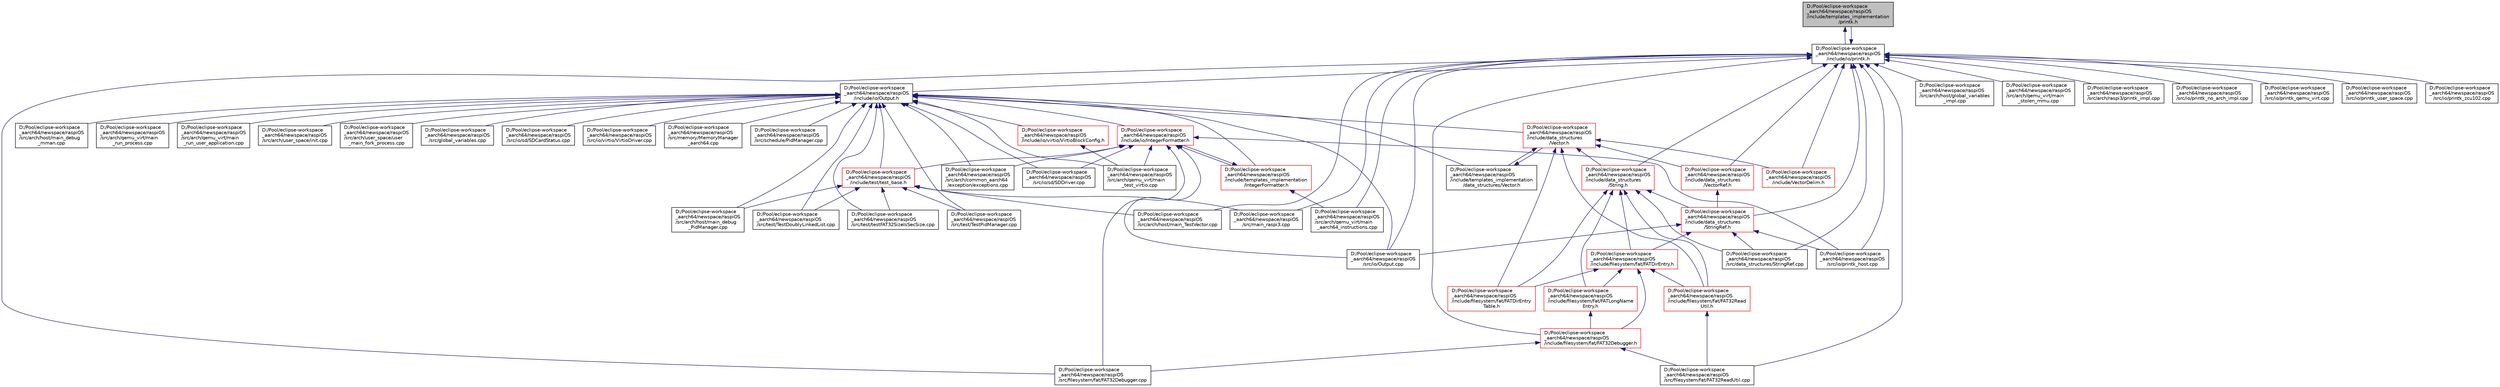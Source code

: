 digraph "D:/Pool/eclipse-workspace_aarch64/newspace/raspiOS/include/templates_implementation/printk.h"
{
  edge [fontname="Helvetica",fontsize="10",labelfontname="Helvetica",labelfontsize="10"];
  node [fontname="Helvetica",fontsize="10",shape=record];
  Node1796 [label="D:/Pool/eclipse-workspace\l_aarch64/newspace/raspiOS\l/include/templates_implementation\l/printk.h",height=0.2,width=0.4,color="black", fillcolor="grey75", style="filled", fontcolor="black"];
  Node1796 -> Node1797 [dir="back",color="midnightblue",fontsize="10",style="solid",fontname="Helvetica"];
  Node1797 [label="D:/Pool/eclipse-workspace\l_aarch64/newspace/raspiOS\l/include/io/printk.h",height=0.2,width=0.4,color="black", fillcolor="white", style="filled",URL="$dd/d17/io_2printk_8h.html"];
  Node1797 -> Node1798 [dir="back",color="midnightblue",fontsize="10",style="solid",fontname="Helvetica"];
  Node1798 [label="D:/Pool/eclipse-workspace\l_aarch64/newspace/raspiOS\l/include/io/Output.h",height=0.2,width=0.4,color="black", fillcolor="white", style="filled",URL="$d6/d77/_output_8h.html"];
  Node1798 -> Node1799 [dir="back",color="midnightblue",fontsize="10",style="solid",fontname="Helvetica"];
  Node1799 [label="D:/Pool/eclipse-workspace\l_aarch64/newspace/raspiOS\l/include/io/IntegerFormatter.h",height=0.2,width=0.4,color="red", fillcolor="white", style="filled",URL="$d5/d7b/io_2_integer_formatter_8h.html"];
  Node1799 -> Node1838 [dir="back",color="midnightblue",fontsize="10",style="solid",fontname="Helvetica"];
  Node1838 [label="D:/Pool/eclipse-workspace\l_aarch64/newspace/raspiOS\l/include/templates_implementation\l/IntegerFormatter.h",height=0.2,width=0.4,color="red", fillcolor="white", style="filled",URL="$dc/d84/templates__implementation_2_integer_formatter_8h.html"];
  Node1838 -> Node1799 [dir="back",color="midnightblue",fontsize="10",style="solid",fontname="Helvetica"];
  Node1838 -> Node1832 [dir="back",color="midnightblue",fontsize="10",style="solid",fontname="Helvetica"];
  Node1832 [label="D:/Pool/eclipse-workspace\l_aarch64/newspace/raspiOS\l/src/arch/qemu_virt/main\l_aarch64_instructions.cpp",height=0.2,width=0.4,color="black", fillcolor="white", style="filled",URL="$d3/d1d/main__aarch64__instructions_8cpp.html"];
  Node1799 -> Node1842 [dir="back",color="midnightblue",fontsize="10",style="solid",fontname="Helvetica"];
  Node1842 [label="D:/Pool/eclipse-workspace\l_aarch64/newspace/raspiOS\l/include/test/test_base.h",height=0.2,width=0.4,color="red", fillcolor="white", style="filled",URL="$dc/d74/test__base_8h.html"];
  Node1842 -> Node1845 [dir="back",color="midnightblue",fontsize="10",style="solid",fontname="Helvetica"];
  Node1845 [label="D:/Pool/eclipse-workspace\l_aarch64/newspace/raspiOS\l/src/arch/host/main_debug\l_PidManager.cpp",height=0.2,width=0.4,color="black", fillcolor="white", style="filled",URL="$d1/d40/main__debug___pid_manager_8cpp.html"];
  Node1842 -> Node1847 [dir="back",color="midnightblue",fontsize="10",style="solid",fontname="Helvetica"];
  Node1847 [label="D:/Pool/eclipse-workspace\l_aarch64/newspace/raspiOS\l/src/arch/host/main_TestVector.cpp",height=0.2,width=0.4,color="black", fillcolor="white", style="filled",URL="$d5/d46/main___test_vector_8cpp.html"];
  Node1842 -> Node1848 [dir="back",color="midnightblue",fontsize="10",style="solid",fontname="Helvetica"];
  Node1848 [label="D:/Pool/eclipse-workspace\l_aarch64/newspace/raspiOS\l/src/main_raspi3.cpp",height=0.2,width=0.4,color="black", fillcolor="white", style="filled",URL="$d6/d05/main__raspi3_8cpp.html"];
  Node1842 -> Node1849 [dir="back",color="midnightblue",fontsize="10",style="solid",fontname="Helvetica"];
  Node1849 [label="D:/Pool/eclipse-workspace\l_aarch64/newspace/raspiOS\l/src/test/TestDoublyLinkedList.cpp",height=0.2,width=0.4,color="black", fillcolor="white", style="filled",URL="$d4/d96/_test_doubly_linked_list_8cpp.html"];
  Node1842 -> Node1850 [dir="back",color="midnightblue",fontsize="10",style="solid",fontname="Helvetica"];
  Node1850 [label="D:/Pool/eclipse-workspace\l_aarch64/newspace/raspiOS\l/src/test/testFAT32SizeIsSecSize.cpp",height=0.2,width=0.4,color="black", fillcolor="white", style="filled",URL="$d1/d9f/test_f_a_t32_size_is_sec_size_8cpp.html"];
  Node1842 -> Node1851 [dir="back",color="midnightblue",fontsize="10",style="solid",fontname="Helvetica"];
  Node1851 [label="D:/Pool/eclipse-workspace\l_aarch64/newspace/raspiOS\l/src/test/TestPidManager.cpp",height=0.2,width=0.4,color="black", fillcolor="white", style="filled",URL="$d9/d4f/_test_pid_manager_8cpp.html"];
  Node1799 -> Node1805 [dir="back",color="midnightblue",fontsize="10",style="solid",fontname="Helvetica"];
  Node1805 [label="D:/Pool/eclipse-workspace\l_aarch64/newspace/raspiOS\l/src/arch/common_aarch64\l/exception/exceptions.cpp",height=0.2,width=0.4,color="black", fillcolor="white", style="filled",URL="$dd/d12/exceptions_8cpp.html"];
  Node1799 -> Node1852 [dir="back",color="midnightblue",fontsize="10",style="solid",fontname="Helvetica"];
  Node1852 [label="D:/Pool/eclipse-workspace\l_aarch64/newspace/raspiOS\l/src/arch/qemu_virt/main\l_test_virtio.cpp",height=0.2,width=0.4,color="black", fillcolor="white", style="filled",URL="$d0/d67/main__test__virtio_8cpp.html"];
  Node1799 -> Node1853 [dir="back",color="midnightblue",fontsize="10",style="solid",fontname="Helvetica"];
  Node1853 [label="D:/Pool/eclipse-workspace\l_aarch64/newspace/raspiOS\l/src/filesystem/fat/FAT32Debugger.cpp",height=0.2,width=0.4,color="black", fillcolor="white", style="filled",URL="$d7/de4/_f_a_t32_debugger_8cpp.html"];
  Node1799 -> Node1855 [dir="back",color="midnightblue",fontsize="10",style="solid",fontname="Helvetica"];
  Node1855 [label="D:/Pool/eclipse-workspace\l_aarch64/newspace/raspiOS\l/src/io/Output.cpp",height=0.2,width=0.4,color="black", fillcolor="white", style="filled",URL="$dd/d4c/_output_8cpp.html"];
  Node1799 -> Node1856 [dir="back",color="midnightblue",fontsize="10",style="solid",fontname="Helvetica"];
  Node1856 [label="D:/Pool/eclipse-workspace\l_aarch64/newspace/raspiOS\l/src/io/printk_host.cpp",height=0.2,width=0.4,color="black", fillcolor="white", style="filled",URL="$d2/d67/printk__host_8cpp.html"];
  Node1799 -> Node1857 [dir="back",color="midnightblue",fontsize="10",style="solid",fontname="Helvetica"];
  Node1857 [label="D:/Pool/eclipse-workspace\l_aarch64/newspace/raspiOS\l/src/io/sd/SDDriver.cpp",height=0.2,width=0.4,color="black", fillcolor="white", style="filled",URL="$d9/d31/_s_d_driver_8cpp.html"];
  Node1798 -> Node1838 [dir="back",color="midnightblue",fontsize="10",style="solid",fontname="Helvetica"];
  Node1798 -> Node1858 [dir="back",color="midnightblue",fontsize="10",style="solid",fontname="Helvetica"];
  Node1858 [label="D:/Pool/eclipse-workspace\l_aarch64/newspace/raspiOS\l/include/data_structures\l/Vector.h",height=0.2,width=0.4,color="red", fillcolor="white", style="filled",URL="$d0/d70/data__structures_2_vector_8h.html"];
  Node1858 -> Node1859 [dir="back",color="midnightblue",fontsize="10",style="solid",fontname="Helvetica"];
  Node1859 [label="D:/Pool/eclipse-workspace\l_aarch64/newspace/raspiOS\l/include/data_structures\l/String.h",height=0.2,width=0.4,color="red", fillcolor="white", style="filled",URL="$db/db5/_string_8h.html"];
  Node1859 -> Node1860 [dir="back",color="midnightblue",fontsize="10",style="solid",fontname="Helvetica"];
  Node1860 [label="D:/Pool/eclipse-workspace\l_aarch64/newspace/raspiOS\l/include/data_structures\l/StringRef.h",height=0.2,width=0.4,color="red", fillcolor="white", style="filled",URL="$da/d55/_string_ref_8h.html"];
  Node1860 -> Node1861 [dir="back",color="midnightblue",fontsize="10",style="solid",fontname="Helvetica"];
  Node1861 [label="D:/Pool/eclipse-workspace\l_aarch64/newspace/raspiOS\l/include/filesystem/fat/FATDirEntry.h",height=0.2,width=0.4,color="red", fillcolor="white", style="filled",URL="$d9/de5/_f_a_t_dir_entry_8h.html"];
  Node1861 -> Node1862 [dir="back",color="midnightblue",fontsize="10",style="solid",fontname="Helvetica"];
  Node1862 [label="D:/Pool/eclipse-workspace\l_aarch64/newspace/raspiOS\l/include/filesystem/fat/FAT32Debugger.h",height=0.2,width=0.4,color="red", fillcolor="white", style="filled",URL="$d5/d42/_f_a_t32_debugger_8h.html"];
  Node1862 -> Node1853 [dir="back",color="midnightblue",fontsize="10",style="solid",fontname="Helvetica"];
  Node1862 -> Node1863 [dir="back",color="midnightblue",fontsize="10",style="solid",fontname="Helvetica"];
  Node1863 [label="D:/Pool/eclipse-workspace\l_aarch64/newspace/raspiOS\l/src/filesystem/fat/FAT32ReadUtil.cpp",height=0.2,width=0.4,color="black", fillcolor="white", style="filled",URL="$d7/d79/_f_a_t32_read_util_8cpp.html"];
  Node1861 -> Node1864 [dir="back",color="midnightblue",fontsize="10",style="solid",fontname="Helvetica"];
  Node1864 [label="D:/Pool/eclipse-workspace\l_aarch64/newspace/raspiOS\l/include/filesystem/fat/FATLongName\lEntry.h",height=0.2,width=0.4,color="red", fillcolor="white", style="filled",URL="$da/d0d/_f_a_t_long_name_entry_8h.html"];
  Node1864 -> Node1862 [dir="back",color="midnightblue",fontsize="10",style="solid",fontname="Helvetica"];
  Node1861 -> Node1867 [dir="back",color="midnightblue",fontsize="10",style="solid",fontname="Helvetica"];
  Node1867 [label="D:/Pool/eclipse-workspace\l_aarch64/newspace/raspiOS\l/include/filesystem/fat/FAT32Read\lUtil.h",height=0.2,width=0.4,color="red", fillcolor="white", style="filled",URL="$d6/dbc/_f_a_t32_read_util_8h.html"];
  Node1867 -> Node1863 [dir="back",color="midnightblue",fontsize="10",style="solid",fontname="Helvetica"];
  Node1861 -> Node1868 [dir="back",color="midnightblue",fontsize="10",style="solid",fontname="Helvetica"];
  Node1868 [label="D:/Pool/eclipse-workspace\l_aarch64/newspace/raspiOS\l/include/filesystem/fat/FATDirEntry\lTable.h",height=0.2,width=0.4,color="red", fillcolor="white", style="filled",URL="$de/d48/_f_a_t_dir_entry_table_8h.html"];
  Node1860 -> Node1869 [dir="back",color="midnightblue",fontsize="10",style="solid",fontname="Helvetica"];
  Node1869 [label="D:/Pool/eclipse-workspace\l_aarch64/newspace/raspiOS\l/src/data_structures/StringRef.cpp",height=0.2,width=0.4,color="black", fillcolor="white", style="filled",URL="$da/d40/_string_ref_8cpp.html"];
  Node1860 -> Node1855 [dir="back",color="midnightblue",fontsize="10",style="solid",fontname="Helvetica"];
  Node1860 -> Node1856 [dir="back",color="midnightblue",fontsize="10",style="solid",fontname="Helvetica"];
  Node1859 -> Node1861 [dir="back",color="midnightblue",fontsize="10",style="solid",fontname="Helvetica"];
  Node1859 -> Node1864 [dir="back",color="midnightblue",fontsize="10",style="solid",fontname="Helvetica"];
  Node1859 -> Node1867 [dir="back",color="midnightblue",fontsize="10",style="solid",fontname="Helvetica"];
  Node1859 -> Node1868 [dir="back",color="midnightblue",fontsize="10",style="solid",fontname="Helvetica"];
  Node1859 -> Node1869 [dir="back",color="midnightblue",fontsize="10",style="solid",fontname="Helvetica"];
  Node1858 -> Node1872 [dir="back",color="midnightblue",fontsize="10",style="solid",fontname="Helvetica"];
  Node1872 [label="D:/Pool/eclipse-workspace\l_aarch64/newspace/raspiOS\l/include/templates_implementation\l/data_structures/Vector.h",height=0.2,width=0.4,color="black", fillcolor="white", style="filled",URL="$d6/d5d/templates__implementation_2data__structures_2_vector_8h.html"];
  Node1872 -> Node1858 [dir="back",color="midnightblue",fontsize="10",style="solid",fontname="Helvetica"];
  Node1858 -> Node1873 [dir="back",color="midnightblue",fontsize="10",style="solid",fontname="Helvetica"];
  Node1873 [label="D:/Pool/eclipse-workspace\l_aarch64/newspace/raspiOS\l/include/data_structures\l/VectorRef.h",height=0.2,width=0.4,color="red", fillcolor="white", style="filled",URL="$da/d95/data__structures_2_vector_ref_8h.html"];
  Node1873 -> Node1860 [dir="back",color="midnightblue",fontsize="10",style="solid",fontname="Helvetica"];
  Node1858 -> Node1867 [dir="back",color="midnightblue",fontsize="10",style="solid",fontname="Helvetica"];
  Node1858 -> Node1868 [dir="back",color="midnightblue",fontsize="10",style="solid",fontname="Helvetica"];
  Node1858 -> Node1880 [dir="back",color="midnightblue",fontsize="10",style="solid",fontname="Helvetica"];
  Node1880 [label="D:/Pool/eclipse-workspace\l_aarch64/newspace/raspiOS\l/include/VectorDelim.h",height=0.2,width=0.4,color="red", fillcolor="white", style="filled",URL="$db/de1/_vector_delim_8h.html"];
  Node1798 -> Node1872 [dir="back",color="midnightblue",fontsize="10",style="solid",fontname="Helvetica"];
  Node1798 -> Node1884 [dir="back",color="midnightblue",fontsize="10",style="solid",fontname="Helvetica"];
  Node1884 [label="D:/Pool/eclipse-workspace\l_aarch64/newspace/raspiOS\l/include/io/virtio/VirtioBlockConfig.h",height=0.2,width=0.4,color="red", fillcolor="white", style="filled",URL="$d8/d89/_virtio_block_config_8h.html"];
  Node1884 -> Node1852 [dir="back",color="midnightblue",fontsize="10",style="solid",fontname="Helvetica"];
  Node1798 -> Node1842 [dir="back",color="midnightblue",fontsize="10",style="solid",fontname="Helvetica"];
  Node1798 -> Node1805 [dir="back",color="midnightblue",fontsize="10",style="solid",fontname="Helvetica"];
  Node1798 -> Node1844 [dir="back",color="midnightblue",fontsize="10",style="solid",fontname="Helvetica"];
  Node1844 [label="D:/Pool/eclipse-workspace\l_aarch64/newspace/raspiOS\l/src/arch/host/main_debug\l_mman.cpp",height=0.2,width=0.4,color="black", fillcolor="white", style="filled",URL="$d2/d6d/main__debug__mman_8cpp.html"];
  Node1798 -> Node1845 [dir="back",color="midnightblue",fontsize="10",style="solid",fontname="Helvetica"];
  Node1798 -> Node1806 [dir="back",color="midnightblue",fontsize="10",style="solid",fontname="Helvetica"];
  Node1806 [label="D:/Pool/eclipse-workspace\l_aarch64/newspace/raspiOS\l/src/arch/qemu_virt/main\l_run_process.cpp",height=0.2,width=0.4,color="black", fillcolor="white", style="filled",URL="$d9/d35/main__run__process_8cpp.html"];
  Node1798 -> Node1816 [dir="back",color="midnightblue",fontsize="10",style="solid",fontname="Helvetica"];
  Node1816 [label="D:/Pool/eclipse-workspace\l_aarch64/newspace/raspiOS\l/src/arch/qemu_virt/main\l_run_user_application.cpp",height=0.2,width=0.4,color="black", fillcolor="white", style="filled",URL="$d3/d50/main__run__user__application_8cpp.html"];
  Node1798 -> Node1852 [dir="back",color="midnightblue",fontsize="10",style="solid",fontname="Helvetica"];
  Node1798 -> Node1829 [dir="back",color="midnightblue",fontsize="10",style="solid",fontname="Helvetica"];
  Node1829 [label="D:/Pool/eclipse-workspace\l_aarch64/newspace/raspiOS\l/src/arch/user_space/init.cpp",height=0.2,width=0.4,color="black", fillcolor="white", style="filled",URL="$d0/dc9/init_8cpp.html"];
  Node1798 -> Node1809 [dir="back",color="midnightblue",fontsize="10",style="solid",fontname="Helvetica"];
  Node1809 [label="D:/Pool/eclipse-workspace\l_aarch64/newspace/raspiOS\l/src/arch/user_space/user\l_main_fork_process.cpp",height=0.2,width=0.4,color="black", fillcolor="white", style="filled",URL="$d0/ddd/user__main__fork__process_8cpp.html"];
  Node1798 -> Node1828 [dir="back",color="midnightblue",fontsize="10",style="solid",fontname="Helvetica"];
  Node1828 [label="D:/Pool/eclipse-workspace\l_aarch64/newspace/raspiOS\l/src/global_variables.cpp",height=0.2,width=0.4,color="black", fillcolor="white", style="filled",URL="$d9/d90/global__variables_8cpp.html"];
  Node1798 -> Node1855 [dir="back",color="midnightblue",fontsize="10",style="solid",fontname="Helvetica"];
  Node1798 -> Node1886 [dir="back",color="midnightblue",fontsize="10",style="solid",fontname="Helvetica"];
  Node1886 [label="D:/Pool/eclipse-workspace\l_aarch64/newspace/raspiOS\l/src/io/sd/SDCardStatus.cpp",height=0.2,width=0.4,color="black", fillcolor="white", style="filled",URL="$de/dd5/_s_d_card_status_8cpp.html"];
  Node1798 -> Node1857 [dir="back",color="midnightblue",fontsize="10",style="solid",fontname="Helvetica"];
  Node1798 -> Node1887 [dir="back",color="midnightblue",fontsize="10",style="solid",fontname="Helvetica"];
  Node1887 [label="D:/Pool/eclipse-workspace\l_aarch64/newspace/raspiOS\l/src/io/virtio/VirtioDriver.cpp",height=0.2,width=0.4,color="black", fillcolor="white", style="filled",URL="$db/d70/_virtio_driver_8cpp.html"];
  Node1798 -> Node1888 [dir="back",color="midnightblue",fontsize="10",style="solid",fontname="Helvetica"];
  Node1888 [label="D:/Pool/eclipse-workspace\l_aarch64/newspace/raspiOS\l/src/memory/MemoryManager\l_aarch64.cpp",height=0.2,width=0.4,color="black", fillcolor="white", style="filled",URL="$d7/dec/_memory_manager__aarch64_8cpp.html"];
  Node1798 -> Node1889 [dir="back",color="midnightblue",fontsize="10",style="solid",fontname="Helvetica"];
  Node1889 [label="D:/Pool/eclipse-workspace\l_aarch64/newspace/raspiOS\l/src/schedule/PidManager.cpp",height=0.2,width=0.4,color="black", fillcolor="white", style="filled",URL="$dd/d33/_pid_manager_8cpp.html"];
  Node1798 -> Node1849 [dir="back",color="midnightblue",fontsize="10",style="solid",fontname="Helvetica"];
  Node1798 -> Node1850 [dir="back",color="midnightblue",fontsize="10",style="solid",fontname="Helvetica"];
  Node1798 -> Node1851 [dir="back",color="midnightblue",fontsize="10",style="solid",fontname="Helvetica"];
  Node1797 -> Node1796 [dir="back",color="midnightblue",fontsize="10",style="solid",fontname="Helvetica"];
  Node1797 -> Node1859 [dir="back",color="midnightblue",fontsize="10",style="solid",fontname="Helvetica"];
  Node1797 -> Node1873 [dir="back",color="midnightblue",fontsize="10",style="solid",fontname="Helvetica"];
  Node1797 -> Node1860 [dir="back",color="midnightblue",fontsize="10",style="solid",fontname="Helvetica"];
  Node1797 -> Node1862 [dir="back",color="midnightblue",fontsize="10",style="solid",fontname="Helvetica"];
  Node1797 -> Node1880 [dir="back",color="midnightblue",fontsize="10",style="solid",fontname="Helvetica"];
  Node1797 -> Node1890 [dir="back",color="midnightblue",fontsize="10",style="solid",fontname="Helvetica"];
  Node1890 [label="D:/Pool/eclipse-workspace\l_aarch64/newspace/raspiOS\l/src/arch/host/global_variables\l_impl.cpp",height=0.2,width=0.4,color="black", fillcolor="white", style="filled",URL="$d9/dcc/global__variables__impl_8cpp.html"];
  Node1797 -> Node1847 [dir="back",color="midnightblue",fontsize="10",style="solid",fontname="Helvetica"];
  Node1797 -> Node1832 [dir="back",color="midnightblue",fontsize="10",style="solid",fontname="Helvetica"];
  Node1797 -> Node1891 [dir="back",color="midnightblue",fontsize="10",style="solid",fontname="Helvetica"];
  Node1891 [label="D:/Pool/eclipse-workspace\l_aarch64/newspace/raspiOS\l/src/arch/qemu_virt/main\l_stolen_mmu.cpp",height=0.2,width=0.4,color="black", fillcolor="white", style="filled",URL="$db/dc9/main__stolen__mmu_8cpp.html"];
  Node1797 -> Node1892 [dir="back",color="midnightblue",fontsize="10",style="solid",fontname="Helvetica"];
  Node1892 [label="D:/Pool/eclipse-workspace\l_aarch64/newspace/raspiOS\l/src/arch/raspi3/printk_impl.cpp",height=0.2,width=0.4,color="black", fillcolor="white", style="filled",URL="$d5/d68/printk__impl_8cpp.html"];
  Node1797 -> Node1869 [dir="back",color="midnightblue",fontsize="10",style="solid",fontname="Helvetica"];
  Node1797 -> Node1853 [dir="back",color="midnightblue",fontsize="10",style="solid",fontname="Helvetica"];
  Node1797 -> Node1863 [dir="back",color="midnightblue",fontsize="10",style="solid",fontname="Helvetica"];
  Node1797 -> Node1855 [dir="back",color="midnightblue",fontsize="10",style="solid",fontname="Helvetica"];
  Node1797 -> Node1856 [dir="back",color="midnightblue",fontsize="10",style="solid",fontname="Helvetica"];
  Node1797 -> Node1893 [dir="back",color="midnightblue",fontsize="10",style="solid",fontname="Helvetica"];
  Node1893 [label="D:/Pool/eclipse-workspace\l_aarch64/newspace/raspiOS\l/src/io/printk_no_arch_impl.cpp",height=0.2,width=0.4,color="black", fillcolor="white", style="filled",URL="$d9/da2/printk__no__arch__impl_8cpp.html"];
  Node1797 -> Node1894 [dir="back",color="midnightblue",fontsize="10",style="solid",fontname="Helvetica"];
  Node1894 [label="D:/Pool/eclipse-workspace\l_aarch64/newspace/raspiOS\l/src/io/printk_qemu_virt.cpp",height=0.2,width=0.4,color="black", fillcolor="white", style="filled",URL="$da/dc0/printk__qemu__virt_8cpp.html"];
  Node1797 -> Node1811 [dir="back",color="midnightblue",fontsize="10",style="solid",fontname="Helvetica"];
  Node1811 [label="D:/Pool/eclipse-workspace\l_aarch64/newspace/raspiOS\l/src/io/printk_user_space.cpp",height=0.2,width=0.4,color="black", fillcolor="white", style="filled",URL="$d3/df4/printk__user__space_8cpp.html"];
  Node1797 -> Node1895 [dir="back",color="midnightblue",fontsize="10",style="solid",fontname="Helvetica"];
  Node1895 [label="D:/Pool/eclipse-workspace\l_aarch64/newspace/raspiOS\l/src/io/printk_zcu102.cpp",height=0.2,width=0.4,color="black", fillcolor="white", style="filled",URL="$d8/d06/printk__zcu102_8cpp.html"];
  Node1797 -> Node1848 [dir="back",color="midnightblue",fontsize="10",style="solid",fontname="Helvetica"];
}
